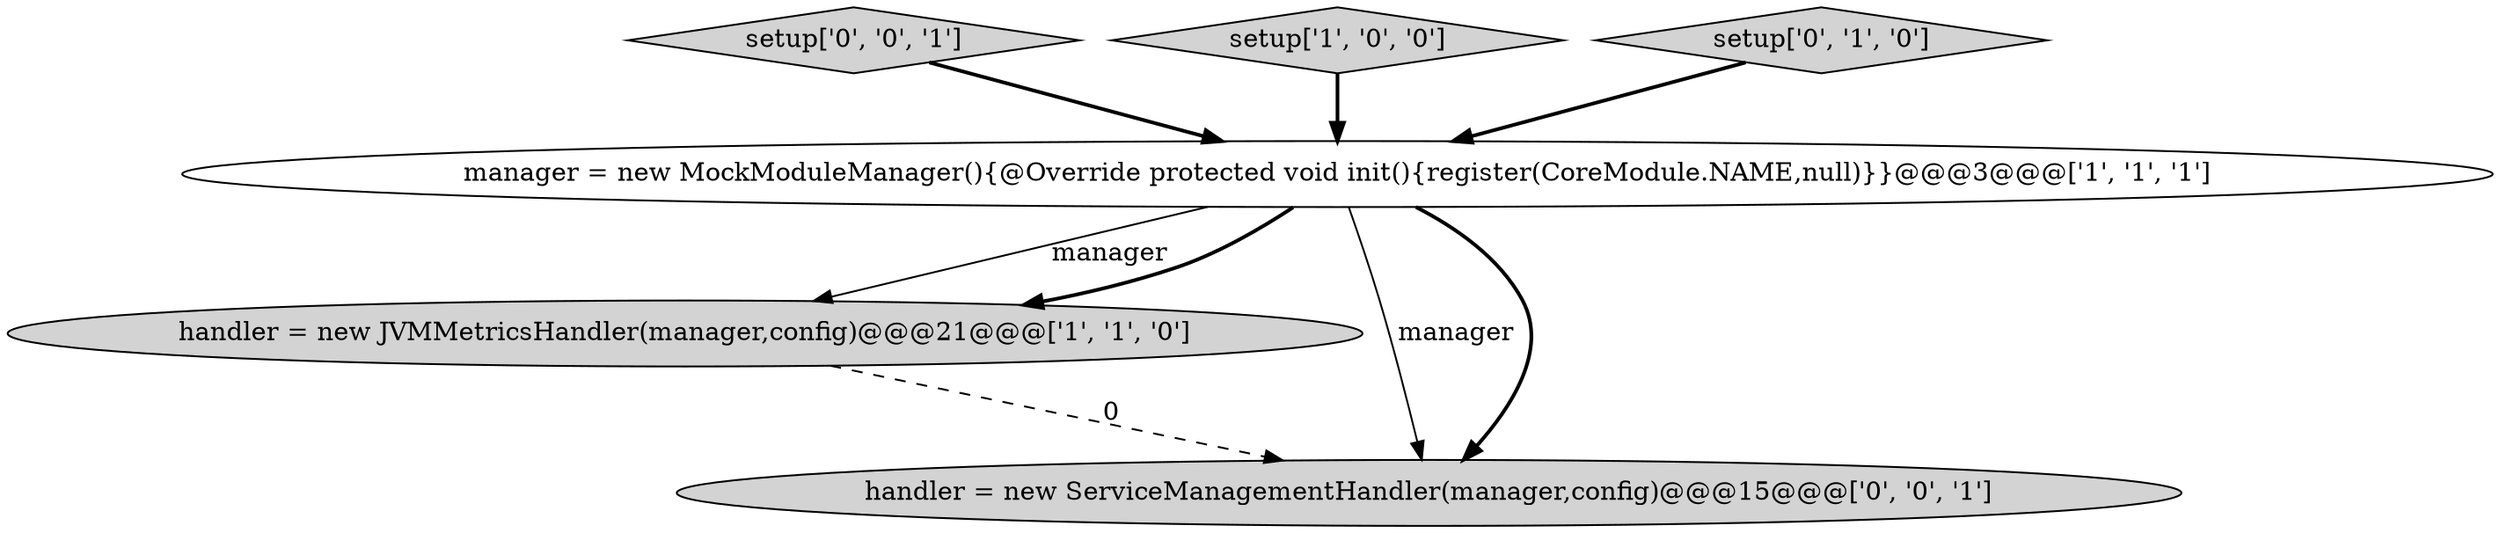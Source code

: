 digraph {
2 [style = filled, label = "handler = new JVMMetricsHandler(manager,config)@@@21@@@['1', '1', '0']", fillcolor = lightgray, shape = ellipse image = "AAA0AAABBB1BBB"];
4 [style = filled, label = "setup['0', '0', '1']", fillcolor = lightgray, shape = diamond image = "AAA0AAABBB3BBB"];
5 [style = filled, label = "handler = new ServiceManagementHandler(manager,config)@@@15@@@['0', '0', '1']", fillcolor = lightgray, shape = ellipse image = "AAA0AAABBB3BBB"];
1 [style = filled, label = "setup['1', '0', '0']", fillcolor = lightgray, shape = diamond image = "AAA0AAABBB1BBB"];
3 [style = filled, label = "setup['0', '1', '0']", fillcolor = lightgray, shape = diamond image = "AAA0AAABBB2BBB"];
0 [style = filled, label = "manager = new MockModuleManager(){@Override protected void init(){register(CoreModule.NAME,null)}}@@@3@@@['1', '1', '1']", fillcolor = white, shape = ellipse image = "AAA0AAABBB1BBB"];
0->2 [style = solid, label="manager"];
0->2 [style = bold, label=""];
0->5 [style = solid, label="manager"];
0->5 [style = bold, label=""];
2->5 [style = dashed, label="0"];
3->0 [style = bold, label=""];
4->0 [style = bold, label=""];
1->0 [style = bold, label=""];
}
